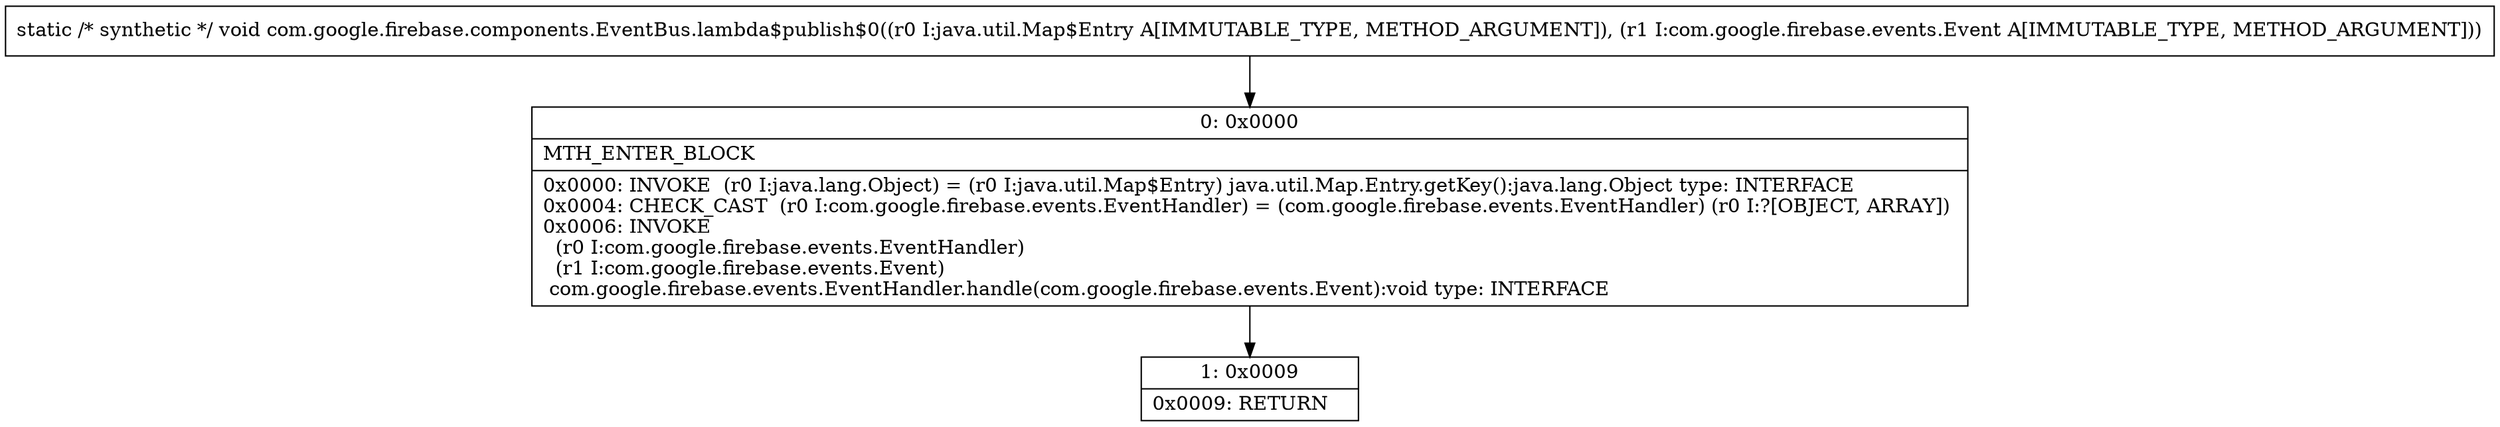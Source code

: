 digraph "CFG forcom.google.firebase.components.EventBus.lambda$publish$0(Ljava\/util\/Map$Entry;Lcom\/google\/firebase\/events\/Event;)V" {
Node_0 [shape=record,label="{0\:\ 0x0000|MTH_ENTER_BLOCK\l|0x0000: INVOKE  (r0 I:java.lang.Object) = (r0 I:java.util.Map$Entry) java.util.Map.Entry.getKey():java.lang.Object type: INTERFACE \l0x0004: CHECK_CAST  (r0 I:com.google.firebase.events.EventHandler) = (com.google.firebase.events.EventHandler) (r0 I:?[OBJECT, ARRAY]) \l0x0006: INVOKE  \l  (r0 I:com.google.firebase.events.EventHandler)\l  (r1 I:com.google.firebase.events.Event)\l com.google.firebase.events.EventHandler.handle(com.google.firebase.events.Event):void type: INTERFACE \l}"];
Node_1 [shape=record,label="{1\:\ 0x0009|0x0009: RETURN   \l}"];
MethodNode[shape=record,label="{static \/* synthetic *\/ void com.google.firebase.components.EventBus.lambda$publish$0((r0 I:java.util.Map$Entry A[IMMUTABLE_TYPE, METHOD_ARGUMENT]), (r1 I:com.google.firebase.events.Event A[IMMUTABLE_TYPE, METHOD_ARGUMENT])) }"];
MethodNode -> Node_0;
Node_0 -> Node_1;
}

